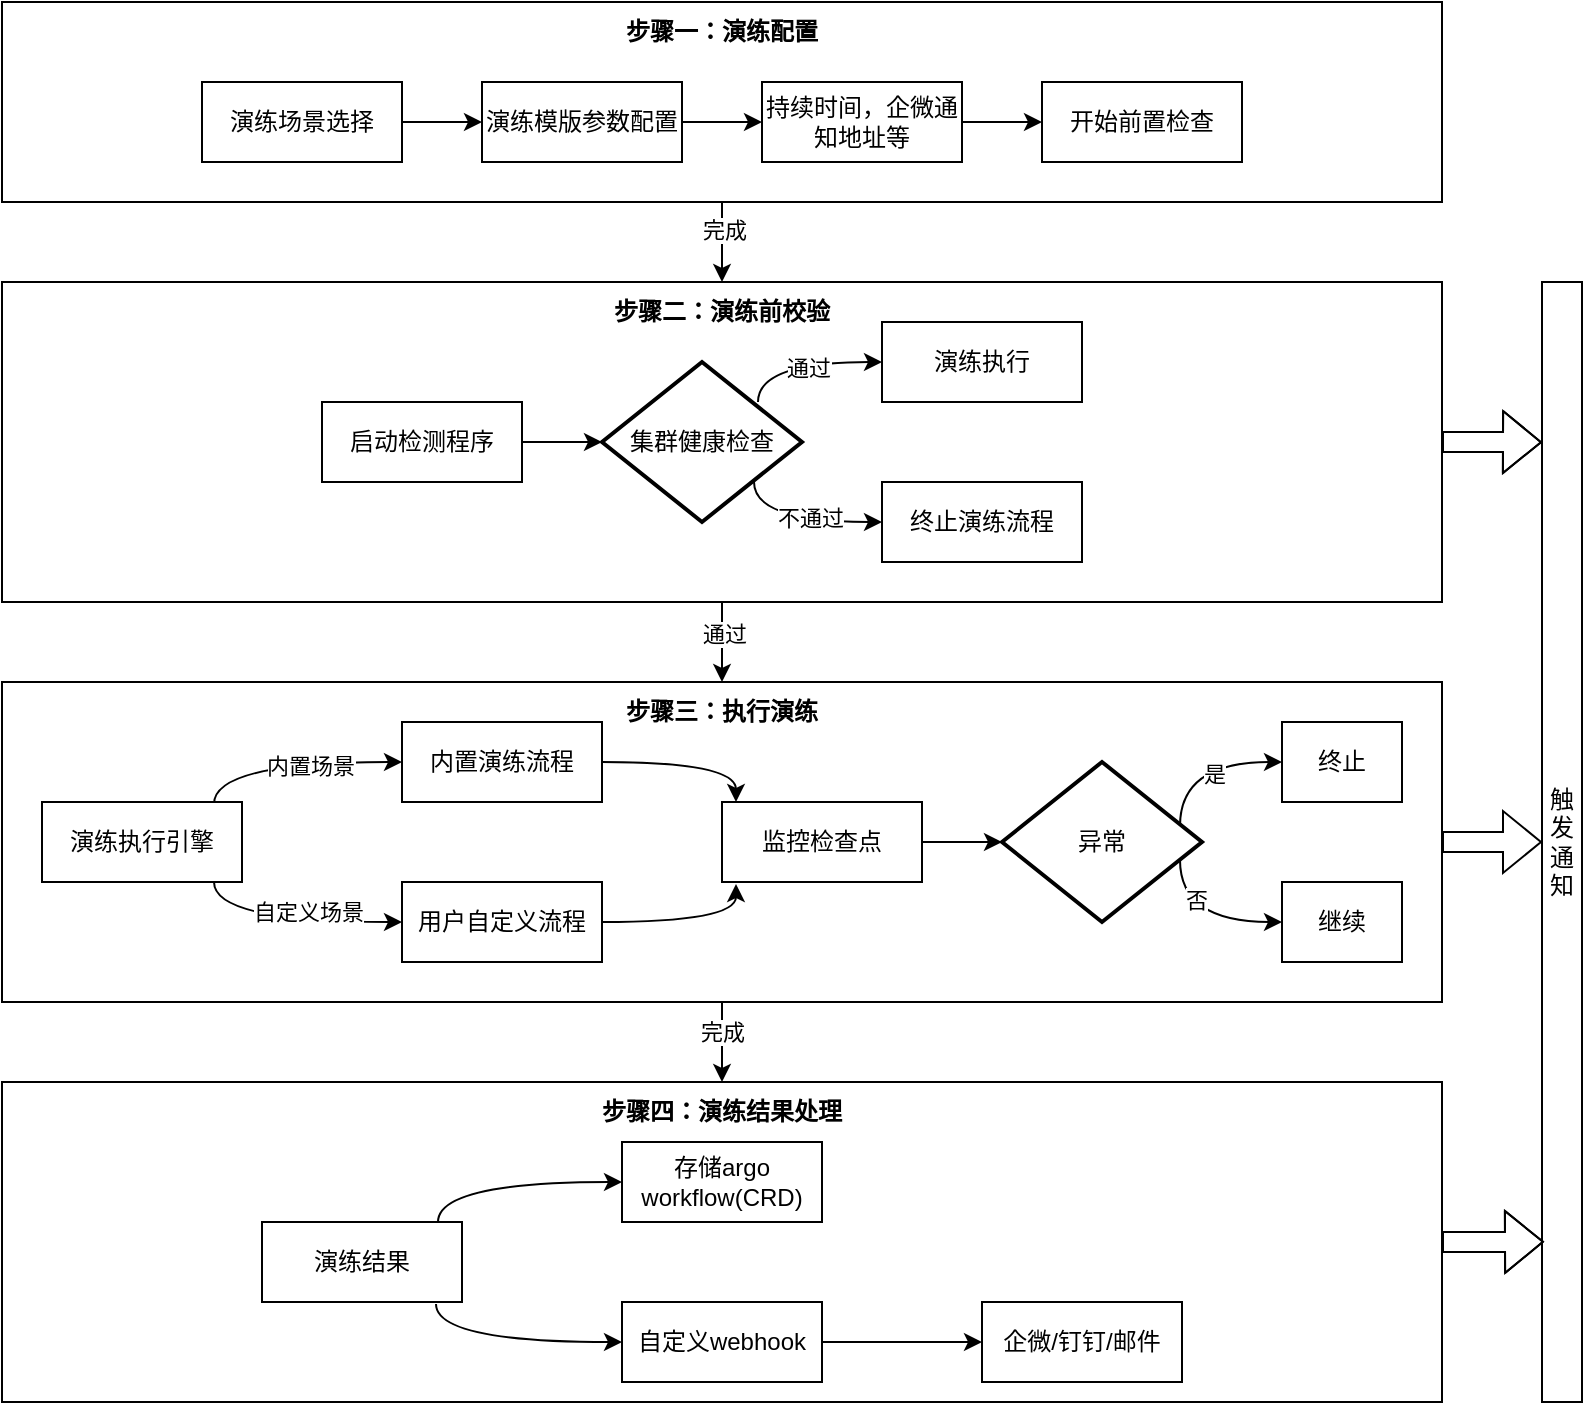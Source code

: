 <mxfile version="@DRAWIO-VERSION@">
  <diagram name="第 1 页" id="LL4awxjzsyArGJotoI4n">
    <mxGraphModel dx="1434" dy="819" grid="1" gridSize="10" guides="1" tooltips="1" connect="1" arrows="1" fold="1" page="1" pageScale="1" pageWidth="827" pageHeight="1169" math="0" shadow="0">
      <root>
        <mxCell id="0" />
        <mxCell id="1" parent="0" />
        <mxCell id="xYRTevqJZESGSIVbXwi2-57" value="" style="rounded=0;whiteSpace=wrap;html=1;" parent="1" vertex="1">
          <mxGeometry x="20" y="640" width="720" height="160" as="geometry" />
        </mxCell>
        <mxCell id="xYRTevqJZESGSIVbXwi2-59" style="edgeStyle=orthogonalEdgeStyle;curved=1;rounded=0;orthogonalLoop=1;jettySize=auto;html=1;exitX=0.5;exitY=1;exitDx=0;exitDy=0;entryX=0.5;entryY=0;entryDx=0;entryDy=0;" parent="1" source="xYRTevqJZESGSIVbXwi2-56" target="xYRTevqJZESGSIVbXwi2-55" edge="1">
          <mxGeometry relative="1" as="geometry" />
        </mxCell>
        <mxCell id="xYRTevqJZESGSIVbXwi2-65" value="通过" style="edgeLabel;html=1;align=center;verticalAlign=middle;resizable=0;points=[];" parent="xYRTevqJZESGSIVbXwi2-59" vertex="1" connectable="0">
          <mxGeometry x="-0.2" y="1" relative="1" as="geometry">
            <mxPoint as="offset" />
          </mxGeometry>
        </mxCell>
        <mxCell id="xYRTevqJZESGSIVbXwi2-56" value="" style="rounded=0;whiteSpace=wrap;html=1;" parent="1" vertex="1">
          <mxGeometry x="20" y="240" width="720" height="160" as="geometry" />
        </mxCell>
        <mxCell id="xYRTevqJZESGSIVbXwi2-60" style="edgeStyle=orthogonalEdgeStyle;curved=1;rounded=0;orthogonalLoop=1;jettySize=auto;html=1;exitX=0.5;exitY=1;exitDx=0;exitDy=0;entryX=0.5;entryY=0;entryDx=0;entryDy=0;" parent="1" source="xYRTevqJZESGSIVbXwi2-55" target="xYRTevqJZESGSIVbXwi2-57" edge="1">
          <mxGeometry relative="1" as="geometry" />
        </mxCell>
        <mxCell id="xYRTevqJZESGSIVbXwi2-66" value="完成" style="edgeLabel;html=1;align=center;verticalAlign=middle;resizable=0;points=[];" parent="xYRTevqJZESGSIVbXwi2-60" vertex="1" connectable="0">
          <mxGeometry x="-0.25" relative="1" as="geometry">
            <mxPoint as="offset" />
          </mxGeometry>
        </mxCell>
        <mxCell id="xYRTevqJZESGSIVbXwi2-72" style="edgeStyle=orthogonalEdgeStyle;shape=flexArrow;curved=1;rounded=0;orthogonalLoop=1;jettySize=auto;html=1;exitX=1;exitY=0.5;exitDx=0;exitDy=0;entryX=0;entryY=0.5;entryDx=0;entryDy=0;" parent="1" source="xYRTevqJZESGSIVbXwi2-55" target="xYRTevqJZESGSIVbXwi2-68" edge="1">
          <mxGeometry relative="1" as="geometry" />
        </mxCell>
        <mxCell id="xYRTevqJZESGSIVbXwi2-55" value="" style="rounded=0;whiteSpace=wrap;html=1;" parent="1" vertex="1">
          <mxGeometry x="20" y="440" width="720" height="160" as="geometry" />
        </mxCell>
        <mxCell id="xYRTevqJZESGSIVbXwi2-58" style="edgeStyle=orthogonalEdgeStyle;curved=1;rounded=0;orthogonalLoop=1;jettySize=auto;html=1;exitX=0.5;exitY=1;exitDx=0;exitDy=0;entryX=0.5;entryY=0;entryDx=0;entryDy=0;" parent="1" source="xYRTevqJZESGSIVbXwi2-54" target="xYRTevqJZESGSIVbXwi2-56" edge="1">
          <mxGeometry relative="1" as="geometry" />
        </mxCell>
        <mxCell id="xYRTevqJZESGSIVbXwi2-67" value="完成" style="edgeLabel;html=1;align=center;verticalAlign=middle;resizable=0;points=[];" parent="xYRTevqJZESGSIVbXwi2-58" vertex="1" connectable="0">
          <mxGeometry x="-0.3" y="1" relative="1" as="geometry">
            <mxPoint as="offset" />
          </mxGeometry>
        </mxCell>
        <mxCell id="xYRTevqJZESGSIVbXwi2-54" value="" style="rounded=0;whiteSpace=wrap;html=1;" parent="1" vertex="1">
          <mxGeometry x="20" y="100" width="720" height="100" as="geometry" />
        </mxCell>
        <mxCell id="xYRTevqJZESGSIVbXwi2-76" style="edgeStyle=orthogonalEdgeStyle;curved=1;rounded=0;orthogonalLoop=1;jettySize=auto;html=1;exitX=1;exitY=0.5;exitDx=0;exitDy=0;entryX=0;entryY=0.5;entryDx=0;entryDy=0;" parent="1" source="xYRTevqJZESGSIVbXwi2-2" target="xYRTevqJZESGSIVbXwi2-14" edge="1">
          <mxGeometry relative="1" as="geometry" />
        </mxCell>
        <mxCell id="xYRTevqJZESGSIVbXwi2-2" value="演练场景选择" style="rounded=0;whiteSpace=wrap;html=1;" parent="1" vertex="1">
          <mxGeometry x="120" y="140" width="100" height="40" as="geometry" />
        </mxCell>
        <mxCell id="xYRTevqJZESGSIVbXwi2-16" style="edgeStyle=orthogonalEdgeStyle;curved=1;rounded=0;orthogonalLoop=1;jettySize=auto;html=1;exitX=1;exitY=0.5;exitDx=0;exitDy=0;entryX=0;entryY=0.5;entryDx=0;entryDy=0;" parent="1" source="xYRTevqJZESGSIVbXwi2-14" target="xYRTevqJZESGSIVbXwi2-15" edge="1">
          <mxGeometry relative="1" as="geometry" />
        </mxCell>
        <mxCell id="xYRTevqJZESGSIVbXwi2-14" value="演练模版参数配置" style="rounded=0;whiteSpace=wrap;html=1;" parent="1" vertex="1">
          <mxGeometry x="260" y="140" width="100" height="40" as="geometry" />
        </mxCell>
        <mxCell id="xYRTevqJZESGSIVbXwi2-75" style="edgeStyle=orthogonalEdgeStyle;curved=1;rounded=0;orthogonalLoop=1;jettySize=auto;html=1;exitX=1;exitY=0.5;exitDx=0;exitDy=0;entryX=0;entryY=0.5;entryDx=0;entryDy=0;" parent="1" source="xYRTevqJZESGSIVbXwi2-15" target="xYRTevqJZESGSIVbXwi2-26" edge="1">
          <mxGeometry relative="1" as="geometry" />
        </mxCell>
        <mxCell id="xYRTevqJZESGSIVbXwi2-15" value="持续时间，企微通知地址等" style="rounded=0;whiteSpace=wrap;html=1;" parent="1" vertex="1">
          <mxGeometry x="400" y="140" width="100" height="40" as="geometry" />
        </mxCell>
        <mxCell id="xYRTevqJZESGSIVbXwi2-17" value="启动检测程序" style="rounded=0;whiteSpace=wrap;html=1;" parent="1" vertex="1">
          <mxGeometry x="180" y="300" width="100" height="40" as="geometry" />
        </mxCell>
        <mxCell id="xYRTevqJZESGSIVbXwi2-21" style="edgeStyle=orthogonalEdgeStyle;curved=1;rounded=0;orthogonalLoop=1;jettySize=auto;html=1;exitX=0.76;exitY=0.75;exitDx=0;exitDy=0;exitPerimeter=0;entryX=0;entryY=0.5;entryDx=0;entryDy=0;" parent="1" source="xYRTevqJZESGSIVbXwi2-18" target="xYRTevqJZESGSIVbXwi2-20" edge="1">
          <mxGeometry relative="1" as="geometry">
            <Array as="points">
              <mxPoint x="396" y="360" />
            </Array>
          </mxGeometry>
        </mxCell>
        <mxCell id="xYRTevqJZESGSIVbXwi2-24" value="不通过" style="edgeLabel;html=1;align=center;verticalAlign=middle;resizable=0;points=[];" parent="xYRTevqJZESGSIVbXwi2-21" vertex="1" connectable="0">
          <mxGeometry x="0.143" y="2" relative="1" as="geometry">
            <mxPoint as="offset" />
          </mxGeometry>
        </mxCell>
        <mxCell id="xYRTevqJZESGSIVbXwi2-22" style="edgeStyle=orthogonalEdgeStyle;curved=1;rounded=0;orthogonalLoop=1;jettySize=auto;html=1;exitX=0.78;exitY=0.25;exitDx=0;exitDy=0;exitPerimeter=0;entryX=0;entryY=0.5;entryDx=0;entryDy=0;" parent="1" source="xYRTevqJZESGSIVbXwi2-18" target="xYRTevqJZESGSIVbXwi2-19" edge="1">
          <mxGeometry relative="1" as="geometry">
            <Array as="points">
              <mxPoint x="398" y="280" />
            </Array>
          </mxGeometry>
        </mxCell>
        <mxCell id="xYRTevqJZESGSIVbXwi2-23" value="通过" style="edgeLabel;html=1;align=center;verticalAlign=middle;resizable=0;points=[];" parent="xYRTevqJZESGSIVbXwi2-22" vertex="1" connectable="0">
          <mxGeometry x="0.098" y="-3" relative="1" as="geometry">
            <mxPoint as="offset" />
          </mxGeometry>
        </mxCell>
        <mxCell id="xYRTevqJZESGSIVbXwi2-18" value="集群健康检查" style="strokeWidth=2;html=1;shape=mxgraph.flowchart.decision;whiteSpace=wrap;" parent="1" vertex="1">
          <mxGeometry x="320" y="280" width="100" height="80" as="geometry" />
        </mxCell>
        <mxCell id="xYRTevqJZESGSIVbXwi2-19" value="演练执行" style="rounded=0;whiteSpace=wrap;html=1;" parent="1" vertex="1">
          <mxGeometry x="460" y="260" width="100" height="40" as="geometry" />
        </mxCell>
        <mxCell id="xYRTevqJZESGSIVbXwi2-20" value="终止演练流程" style="rounded=0;whiteSpace=wrap;html=1;" parent="1" vertex="1">
          <mxGeometry x="460" y="340" width="100" height="40" as="geometry" />
        </mxCell>
        <mxCell id="xYRTevqJZESGSIVbXwi2-25" style="edgeStyle=orthogonalEdgeStyle;curved=1;rounded=0;orthogonalLoop=1;jettySize=auto;html=1;exitX=1;exitY=0.5;exitDx=0;exitDy=0;entryX=0;entryY=0.5;entryDx=0;entryDy=0;entryPerimeter=0;" parent="1" source="xYRTevqJZESGSIVbXwi2-17" target="xYRTevqJZESGSIVbXwi2-18" edge="1">
          <mxGeometry relative="1" as="geometry" />
        </mxCell>
        <mxCell id="xYRTevqJZESGSIVbXwi2-26" value="开始前置检查" style="rounded=0;whiteSpace=wrap;html=1;" parent="1" vertex="1">
          <mxGeometry x="540" y="140" width="100" height="40" as="geometry" />
        </mxCell>
        <mxCell id="xYRTevqJZESGSIVbXwi2-30" style="edgeStyle=orthogonalEdgeStyle;curved=1;rounded=0;orthogonalLoop=1;jettySize=auto;html=1;exitX=0.86;exitY=0.025;exitDx=0;exitDy=0;entryX=0;entryY=0.5;entryDx=0;entryDy=0;exitPerimeter=0;" parent="1" source="xYRTevqJZESGSIVbXwi2-27" target="xYRTevqJZESGSIVbXwi2-28" edge="1">
          <mxGeometry relative="1" as="geometry" />
        </mxCell>
        <mxCell id="xYRTevqJZESGSIVbXwi2-33" value="内置场景" style="edgeLabel;html=1;align=center;verticalAlign=middle;resizable=0;points=[];" parent="xYRTevqJZESGSIVbXwi2-30" vertex="1" connectable="0">
          <mxGeometry x="0.2" y="-2" relative="1" as="geometry">
            <mxPoint as="offset" />
          </mxGeometry>
        </mxCell>
        <mxCell id="xYRTevqJZESGSIVbXwi2-31" style="edgeStyle=orthogonalEdgeStyle;curved=1;rounded=0;orthogonalLoop=1;jettySize=auto;html=1;exitX=0.86;exitY=1;exitDx=0;exitDy=0;entryX=0;entryY=0.5;entryDx=0;entryDy=0;exitPerimeter=0;" parent="1" source="xYRTevqJZESGSIVbXwi2-27" target="xYRTevqJZESGSIVbXwi2-29" edge="1">
          <mxGeometry relative="1" as="geometry" />
        </mxCell>
        <mxCell id="xYRTevqJZESGSIVbXwi2-32" value="自定义场景" style="edgeLabel;html=1;align=center;verticalAlign=middle;resizable=0;points=[];" parent="xYRTevqJZESGSIVbXwi2-31" vertex="1" connectable="0">
          <mxGeometry x="0.175" y="5" relative="1" as="geometry">
            <mxPoint as="offset" />
          </mxGeometry>
        </mxCell>
        <mxCell id="xYRTevqJZESGSIVbXwi2-27" value="演练执行引擎" style="rounded=0;whiteSpace=wrap;html=1;" parent="1" vertex="1">
          <mxGeometry x="40" y="500" width="100" height="40" as="geometry" />
        </mxCell>
        <mxCell id="xYRTevqJZESGSIVbXwi2-28" value="内置演练流程" style="rounded=0;whiteSpace=wrap;html=1;" parent="1" vertex="1">
          <mxGeometry x="220" y="460" width="100" height="40" as="geometry" />
        </mxCell>
        <mxCell id="xYRTevqJZESGSIVbXwi2-29" value="用户自定义流程" style="rounded=0;whiteSpace=wrap;html=1;" parent="1" vertex="1">
          <mxGeometry x="220" y="540" width="100" height="40" as="geometry" />
        </mxCell>
        <mxCell id="xYRTevqJZESGSIVbXwi2-34" value="监控检查点" style="rounded=0;whiteSpace=wrap;html=1;" parent="1" vertex="1">
          <mxGeometry x="380" y="500" width="100" height="40" as="geometry" />
        </mxCell>
        <mxCell id="xYRTevqJZESGSIVbXwi2-35" style="edgeStyle=orthogonalEdgeStyle;curved=1;rounded=0;orthogonalLoop=1;jettySize=auto;html=1;exitX=1;exitY=0.5;exitDx=0;exitDy=0;entryX=0.07;entryY=0;entryDx=0;entryDy=0;entryPerimeter=0;" parent="1" source="xYRTevqJZESGSIVbXwi2-28" target="xYRTevqJZESGSIVbXwi2-34" edge="1">
          <mxGeometry relative="1" as="geometry" />
        </mxCell>
        <mxCell id="xYRTevqJZESGSIVbXwi2-36" style="edgeStyle=orthogonalEdgeStyle;curved=1;rounded=0;orthogonalLoop=1;jettySize=auto;html=1;exitX=1;exitY=0.5;exitDx=0;exitDy=0;entryX=0.07;entryY=1.025;entryDx=0;entryDy=0;entryPerimeter=0;" parent="1" source="xYRTevqJZESGSIVbXwi2-29" target="xYRTevqJZESGSIVbXwi2-34" edge="1">
          <mxGeometry relative="1" as="geometry" />
        </mxCell>
        <mxCell id="xYRTevqJZESGSIVbXwi2-42" style="edgeStyle=orthogonalEdgeStyle;curved=1;rounded=0;orthogonalLoop=1;jettySize=auto;html=1;exitX=0.89;exitY=0.4;exitDx=0;exitDy=0;exitPerimeter=0;entryX=0;entryY=0.5;entryDx=0;entryDy=0;" parent="1" source="xYRTevqJZESGSIVbXwi2-38" target="xYRTevqJZESGSIVbXwi2-40" edge="1">
          <mxGeometry relative="1" as="geometry">
            <Array as="points">
              <mxPoint x="609" y="480" />
            </Array>
          </mxGeometry>
        </mxCell>
        <mxCell id="dlyfBJuHvlS9HMXKa7Ch-1" value="是" style="edgeLabel;html=1;align=center;verticalAlign=middle;resizable=0;points=[];" vertex="1" connectable="0" parent="xYRTevqJZESGSIVbXwi2-42">
          <mxGeometry x="0.181" y="-6" relative="1" as="geometry">
            <mxPoint as="offset" />
          </mxGeometry>
        </mxCell>
        <mxCell id="xYRTevqJZESGSIVbXwi2-44" style="edgeStyle=orthogonalEdgeStyle;curved=1;rounded=0;orthogonalLoop=1;jettySize=auto;html=1;exitX=0.89;exitY=0.613;exitDx=0;exitDy=0;exitPerimeter=0;entryX=0;entryY=0.5;entryDx=0;entryDy=0;" parent="1" source="xYRTevqJZESGSIVbXwi2-38" target="xYRTevqJZESGSIVbXwi2-43" edge="1">
          <mxGeometry relative="1" as="geometry">
            <Array as="points">
              <mxPoint x="609" y="560" />
            </Array>
          </mxGeometry>
        </mxCell>
        <mxCell id="dlyfBJuHvlS9HMXKa7Ch-2" value="否" style="edgeLabel;html=1;align=center;verticalAlign=middle;resizable=0;points=[];" vertex="1" connectable="0" parent="xYRTevqJZESGSIVbXwi2-44">
          <mxGeometry x="-0.513" y="8" relative="1" as="geometry">
            <mxPoint as="offset" />
          </mxGeometry>
        </mxCell>
        <mxCell id="xYRTevqJZESGSIVbXwi2-38" value="异常" style="strokeWidth=2;html=1;shape=mxgraph.flowchart.decision;whiteSpace=wrap;" parent="1" vertex="1">
          <mxGeometry x="520" y="480" width="100" height="80" as="geometry" />
        </mxCell>
        <mxCell id="xYRTevqJZESGSIVbXwi2-39" style="edgeStyle=orthogonalEdgeStyle;curved=1;rounded=0;orthogonalLoop=1;jettySize=auto;html=1;exitX=1;exitY=0.5;exitDx=0;exitDy=0;entryX=0;entryY=0.5;entryDx=0;entryDy=0;entryPerimeter=0;" parent="1" source="xYRTevqJZESGSIVbXwi2-34" target="xYRTevqJZESGSIVbXwi2-38" edge="1">
          <mxGeometry relative="1" as="geometry" />
        </mxCell>
        <mxCell id="xYRTevqJZESGSIVbXwi2-40" value="终止" style="rounded=0;whiteSpace=wrap;html=1;" parent="1" vertex="1">
          <mxGeometry x="660" y="460" width="60" height="40" as="geometry" />
        </mxCell>
        <mxCell id="xYRTevqJZESGSIVbXwi2-43" value="继续" style="rounded=0;whiteSpace=wrap;html=1;" parent="1" vertex="1">
          <mxGeometry x="660" y="540" width="60" height="40" as="geometry" />
        </mxCell>
        <mxCell id="xYRTevqJZESGSIVbXwi2-49" style="edgeStyle=orthogonalEdgeStyle;curved=1;rounded=0;orthogonalLoop=1;jettySize=auto;html=1;exitX=0.88;exitY=0;exitDx=0;exitDy=0;entryX=0;entryY=0.5;entryDx=0;entryDy=0;exitPerimeter=0;" parent="1" source="xYRTevqJZESGSIVbXwi2-45" target="xYRTevqJZESGSIVbXwi2-46" edge="1">
          <mxGeometry relative="1" as="geometry" />
        </mxCell>
        <mxCell id="xYRTevqJZESGSIVbXwi2-52" style="edgeStyle=orthogonalEdgeStyle;curved=1;rounded=0;orthogonalLoop=1;jettySize=auto;html=1;exitX=0.87;exitY=1.025;exitDx=0;exitDy=0;entryX=0;entryY=0.5;entryDx=0;entryDy=0;exitPerimeter=0;" parent="1" source="xYRTevqJZESGSIVbXwi2-45" target="xYRTevqJZESGSIVbXwi2-47" edge="1">
          <mxGeometry relative="1" as="geometry" />
        </mxCell>
        <mxCell id="xYRTevqJZESGSIVbXwi2-45" value="演练结果" style="rounded=0;whiteSpace=wrap;html=1;" parent="1" vertex="1">
          <mxGeometry x="150" y="710" width="100" height="40" as="geometry" />
        </mxCell>
        <mxCell id="xYRTevqJZESGSIVbXwi2-46" value="存储argo workflow(CRD)" style="rounded=0;whiteSpace=wrap;html=1;" parent="1" vertex="1">
          <mxGeometry x="330" y="670" width="100" height="40" as="geometry" />
        </mxCell>
        <mxCell id="xYRTevqJZESGSIVbXwi2-53" style="edgeStyle=orthogonalEdgeStyle;curved=1;rounded=0;orthogonalLoop=1;jettySize=auto;html=1;exitX=1;exitY=0.5;exitDx=0;exitDy=0;" parent="1" source="xYRTevqJZESGSIVbXwi2-47" target="xYRTevqJZESGSIVbXwi2-48" edge="1">
          <mxGeometry relative="1" as="geometry" />
        </mxCell>
        <mxCell id="xYRTevqJZESGSIVbXwi2-47" value="自定义webhook" style="rounded=0;whiteSpace=wrap;html=1;" parent="1" vertex="1">
          <mxGeometry x="330" y="750" width="100" height="40" as="geometry" />
        </mxCell>
        <mxCell id="xYRTevqJZESGSIVbXwi2-48" value="企微/钉钉/邮件" style="rounded=0;whiteSpace=wrap;html=1;" parent="1" vertex="1">
          <mxGeometry x="510" y="750" width="100" height="40" as="geometry" />
        </mxCell>
        <mxCell id="xYRTevqJZESGSIVbXwi2-61" value="&lt;b&gt;步骤一：演练配置&lt;/b&gt;" style="text;html=1;align=center;verticalAlign=middle;whiteSpace=wrap;rounded=0;" parent="1" vertex="1">
          <mxGeometry x="295" y="100" width="170" height="30" as="geometry" />
        </mxCell>
        <mxCell id="xYRTevqJZESGSIVbXwi2-62" value="&lt;b&gt;步骤二：演练前校验&lt;/b&gt;" style="text;html=1;align=center;verticalAlign=middle;whiteSpace=wrap;rounded=0;" parent="1" vertex="1">
          <mxGeometry x="295" y="240" width="170" height="30" as="geometry" />
        </mxCell>
        <mxCell id="xYRTevqJZESGSIVbXwi2-63" value="&lt;b&gt;步骤三：执行演练&lt;/b&gt;" style="text;html=1;align=center;verticalAlign=middle;whiteSpace=wrap;rounded=0;" parent="1" vertex="1">
          <mxGeometry x="295" y="440" width="170" height="30" as="geometry" />
        </mxCell>
        <mxCell id="xYRTevqJZESGSIVbXwi2-64" value="&lt;b&gt;步骤四：演练结果处理&lt;/b&gt;" style="text;html=1;align=center;verticalAlign=middle;whiteSpace=wrap;rounded=0;" parent="1" vertex="1">
          <mxGeometry x="295" y="640" width="170" height="30" as="geometry" />
        </mxCell>
        <mxCell id="xYRTevqJZESGSIVbXwi2-68" value="触发通知" style="rounded=0;whiteSpace=wrap;html=1;" parent="1" vertex="1">
          <mxGeometry x="790" y="240" width="20" height="560" as="geometry" />
        </mxCell>
        <mxCell id="xYRTevqJZESGSIVbXwi2-71" style="edgeStyle=orthogonalEdgeStyle;shape=flexArrow;curved=1;rounded=0;orthogonalLoop=1;jettySize=auto;html=1;exitX=1;exitY=0.5;exitDx=0;exitDy=0;entryX=0.05;entryY=0.857;entryDx=0;entryDy=0;entryPerimeter=0;" parent="1" source="xYRTevqJZESGSIVbXwi2-57" target="xYRTevqJZESGSIVbXwi2-68" edge="1">
          <mxGeometry relative="1" as="geometry" />
        </mxCell>
        <mxCell id="xYRTevqJZESGSIVbXwi2-73" style="edgeStyle=orthogonalEdgeStyle;shape=flexArrow;curved=1;rounded=0;orthogonalLoop=1;jettySize=auto;html=1;exitX=1;exitY=0.5;exitDx=0;exitDy=0;entryX=0;entryY=0.143;entryDx=0;entryDy=0;entryPerimeter=0;" parent="1" source="xYRTevqJZESGSIVbXwi2-56" target="xYRTevqJZESGSIVbXwi2-68" edge="1">
          <mxGeometry relative="1" as="geometry" />
        </mxCell>
      </root>
    </mxGraphModel>
  </diagram>
</mxfile>
